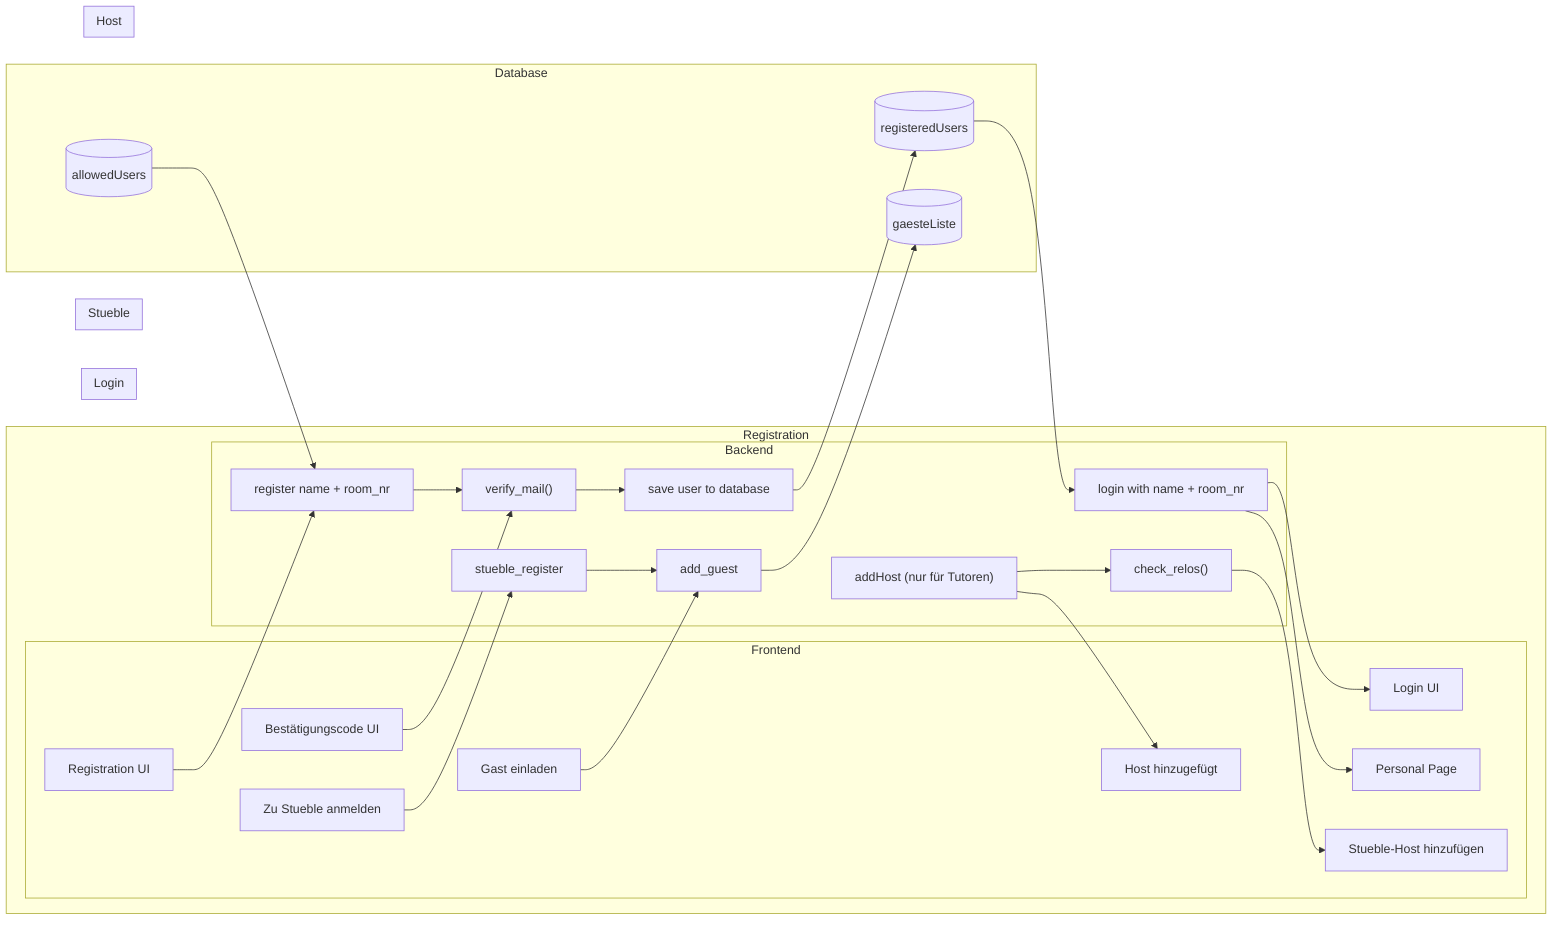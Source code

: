 flowchart LR
    %% Database
    subgraph DB[Database]
        allowedUsers[(allowedUsers)]
        registeredUsers[(registeredUsers)]
        gaesteListe[(gaesteListe)]
    end

    %% Registration
    subgraph Registration
        subgraph Backend
            reg["register name + room_nr"]
            verify["verify_mail()"]
            regsave["save user to database"]
        end

        subgraph Frontend
            regUI["Registration UI"]
            codeUI["Bestätigungscode UI"]
        end
    end

    %% Login
    subgraph Login
        subgraph Backend
            login["login with name + room_nr"]
        end

        subgraph Frontend
            loginUI["Login UI"]
            personalUI["Personal Page"]
        end
    end

    %% Stueble Anmeldung
    subgraph Stueble
        subgraph Backend
            stubReg["stueble_register"]
            addGuest["add_guest"]
        end

        subgraph Frontend
            stubUI["Zu Stueble anmelden"]
            inviteUI["Gast einladen"]
        end
    end

    %% Host hinzufügen
    subgraph Host
        subgraph Backend
            addHost["addHost (nur für Tutoren)"]
            checkPerms["check_relos()"]
        end

        subgraph Frontend
            addHostUI["Stueble-Host hinzufügen"]
            hostAddedUI["Host hinzugefügt"]
        end
    end

    %% Connections
    allowedUsers --> reg
    reg --> verify --> regsave
    regUI --> reg
    codeUI --> verify
    regsave --> registeredUsers

    registeredUsers --> login
    login --> loginUI
    login --> personalUI

    stubReg --> addGuest --> gaesteListe
    stubUI --> stubReg
    inviteUI --> addGuest

    addHost --> checkPerms
    addHost --> hostAddedUI
    checkPerms --> addHostUI